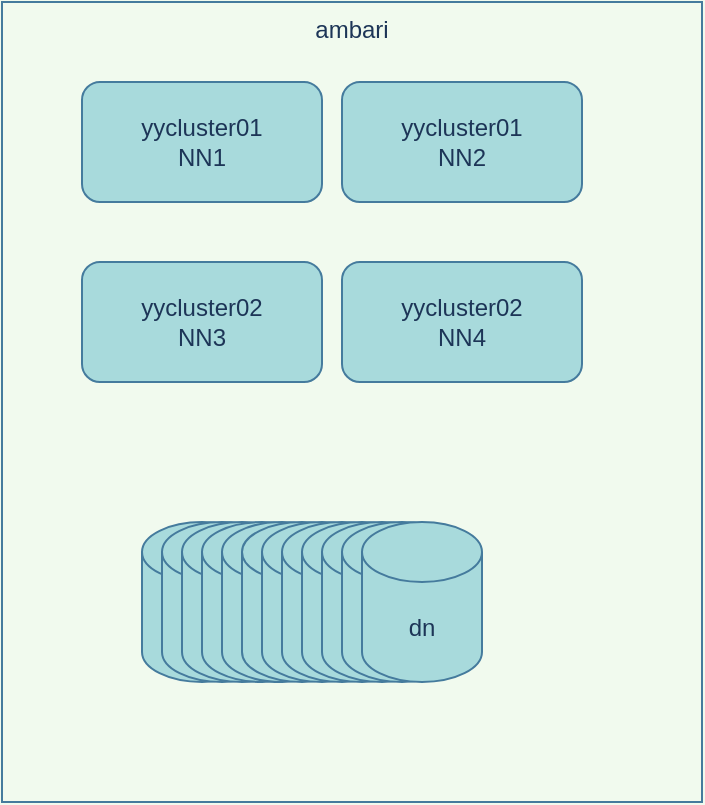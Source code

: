 <mxfile version="14.9.0" type="github">
  <diagram id="SwGezGl8ZoST3qa25Tps" name="Page-1">
    <mxGraphModel dx="1422" dy="762" grid="1" gridSize="10" guides="1" tooltips="1" connect="1" arrows="1" fold="1" page="1" pageScale="1" pageWidth="827" pageHeight="1169" background="#F1FAEE" math="0" shadow="0">
      <root>
        <mxCell id="0" />
        <mxCell id="1" parent="0" />
        <mxCell id="wGXwqrmeOp-Mi2ZWLz1i-10" value="ambari" style="rounded=0;whiteSpace=wrap;html=1;fillColor=none;horizontal=1;align=center;verticalAlign=top;strokeColor=#457B9D;fontColor=#1D3557;" vertex="1" parent="1">
          <mxGeometry x="40" y="60" width="350" height="400" as="geometry" />
        </mxCell>
        <mxCell id="wGXwqrmeOp-Mi2ZWLz1i-1" value="yycluster01&lt;br&gt;NN1" style="rounded=1;whiteSpace=wrap;html=1;fillColor=#A8DADC;strokeColor=#457B9D;fontColor=#1D3557;" vertex="1" parent="1">
          <mxGeometry x="80" y="100" width="120" height="60" as="geometry" />
        </mxCell>
        <mxCell id="wGXwqrmeOp-Mi2ZWLz1i-8" value="yycluster01&lt;br&gt;NN2" style="rounded=1;whiteSpace=wrap;html=1;fillColor=#A8DADC;strokeColor=#457B9D;fontColor=#1D3557;" vertex="1" parent="1">
          <mxGeometry x="210" y="100" width="120" height="60" as="geometry" />
        </mxCell>
        <mxCell id="wGXwqrmeOp-Mi2ZWLz1i-11" value="yycluster02&lt;br&gt;NN3" style="rounded=1;whiteSpace=wrap;html=1;fillColor=#A8DADC;strokeColor=#457B9D;fontColor=#1D3557;" vertex="1" parent="1">
          <mxGeometry x="80" y="190" width="120" height="60" as="geometry" />
        </mxCell>
        <mxCell id="wGXwqrmeOp-Mi2ZWLz1i-12" value="yycluster02&lt;br&gt;NN4" style="rounded=1;whiteSpace=wrap;html=1;fillColor=#A8DADC;strokeColor=#457B9D;fontColor=#1D3557;" vertex="1" parent="1">
          <mxGeometry x="210" y="190" width="120" height="60" as="geometry" />
        </mxCell>
        <mxCell id="wGXwqrmeOp-Mi2ZWLz1i-39" value="dn" style="shape=cylinder3;whiteSpace=wrap;html=1;boundedLbl=1;backgroundOutline=1;size=15;align=center;horizontal=1;fillColor=#A8DADC;strokeColor=#457B9D;fontColor=#1D3557;" vertex="1" parent="1">
          <mxGeometry x="110" y="320" width="60" height="80" as="geometry" />
        </mxCell>
        <mxCell id="wGXwqrmeOp-Mi2ZWLz1i-40" value="dn" style="shape=cylinder3;whiteSpace=wrap;html=1;boundedLbl=1;backgroundOutline=1;size=15;align=center;horizontal=1;fillColor=#A8DADC;strokeColor=#457B9D;fontColor=#1D3557;" vertex="1" parent="1">
          <mxGeometry x="120" y="320" width="60" height="80" as="geometry" />
        </mxCell>
        <mxCell id="wGXwqrmeOp-Mi2ZWLz1i-41" value="dn" style="shape=cylinder3;whiteSpace=wrap;html=1;boundedLbl=1;backgroundOutline=1;size=15;align=center;horizontal=1;fillColor=#A8DADC;strokeColor=#457B9D;fontColor=#1D3557;" vertex="1" parent="1">
          <mxGeometry x="130" y="320" width="60" height="80" as="geometry" />
        </mxCell>
        <mxCell id="wGXwqrmeOp-Mi2ZWLz1i-42" value="dn" style="shape=cylinder3;whiteSpace=wrap;html=1;boundedLbl=1;backgroundOutline=1;size=15;align=center;horizontal=1;fillColor=#A8DADC;strokeColor=#457B9D;fontColor=#1D3557;" vertex="1" parent="1">
          <mxGeometry x="140" y="320" width="60" height="80" as="geometry" />
        </mxCell>
        <mxCell id="wGXwqrmeOp-Mi2ZWLz1i-43" value="dn" style="shape=cylinder3;whiteSpace=wrap;html=1;boundedLbl=1;backgroundOutline=1;size=15;align=center;horizontal=1;fillColor=#A8DADC;strokeColor=#457B9D;fontColor=#1D3557;" vertex="1" parent="1">
          <mxGeometry x="150" y="320" width="60" height="80" as="geometry" />
        </mxCell>
        <mxCell id="wGXwqrmeOp-Mi2ZWLz1i-44" value="dn" style="shape=cylinder3;whiteSpace=wrap;html=1;boundedLbl=1;backgroundOutline=1;size=15;align=center;horizontal=1;fillColor=#A8DADC;strokeColor=#457B9D;fontColor=#1D3557;" vertex="1" parent="1">
          <mxGeometry x="160" y="320" width="60" height="80" as="geometry" />
        </mxCell>
        <mxCell id="wGXwqrmeOp-Mi2ZWLz1i-45" value="dn" style="shape=cylinder3;whiteSpace=wrap;html=1;boundedLbl=1;backgroundOutline=1;size=15;align=center;horizontal=1;fillColor=#A8DADC;strokeColor=#457B9D;fontColor=#1D3557;" vertex="1" parent="1">
          <mxGeometry x="170" y="320" width="60" height="80" as="geometry" />
        </mxCell>
        <mxCell id="wGXwqrmeOp-Mi2ZWLz1i-46" value="dn" style="shape=cylinder3;whiteSpace=wrap;html=1;boundedLbl=1;backgroundOutline=1;size=15;align=center;horizontal=1;fillColor=#A8DADC;strokeColor=#457B9D;fontColor=#1D3557;" vertex="1" parent="1">
          <mxGeometry x="180" y="320" width="60" height="80" as="geometry" />
        </mxCell>
        <mxCell id="wGXwqrmeOp-Mi2ZWLz1i-47" value="dn" style="shape=cylinder3;whiteSpace=wrap;html=1;boundedLbl=1;backgroundOutline=1;size=15;align=center;horizontal=1;fillColor=#A8DADC;strokeColor=#457B9D;fontColor=#1D3557;" vertex="1" parent="1">
          <mxGeometry x="190" y="320" width="60" height="80" as="geometry" />
        </mxCell>
        <mxCell id="wGXwqrmeOp-Mi2ZWLz1i-48" value="dn" style="shape=cylinder3;whiteSpace=wrap;html=1;boundedLbl=1;backgroundOutline=1;size=15;align=center;horizontal=1;fillColor=#A8DADC;strokeColor=#457B9D;fontColor=#1D3557;" vertex="1" parent="1">
          <mxGeometry x="200" y="320" width="60" height="80" as="geometry" />
        </mxCell>
        <mxCell id="wGXwqrmeOp-Mi2ZWLz1i-49" value="dn" style="shape=cylinder3;whiteSpace=wrap;html=1;boundedLbl=1;backgroundOutline=1;size=15;align=center;horizontal=1;fillColor=#A8DADC;strokeColor=#457B9D;fontColor=#1D3557;" vertex="1" parent="1">
          <mxGeometry x="210" y="320" width="60" height="80" as="geometry" />
        </mxCell>
        <mxCell id="wGXwqrmeOp-Mi2ZWLz1i-50" value="dn" style="shape=cylinder3;whiteSpace=wrap;html=1;boundedLbl=1;backgroundOutline=1;size=15;align=center;horizontal=1;fillColor=#A8DADC;strokeColor=#457B9D;fontColor=#1D3557;" vertex="1" parent="1">
          <mxGeometry x="220" y="320" width="60" height="80" as="geometry" />
        </mxCell>
      </root>
    </mxGraphModel>
  </diagram>
</mxfile>
